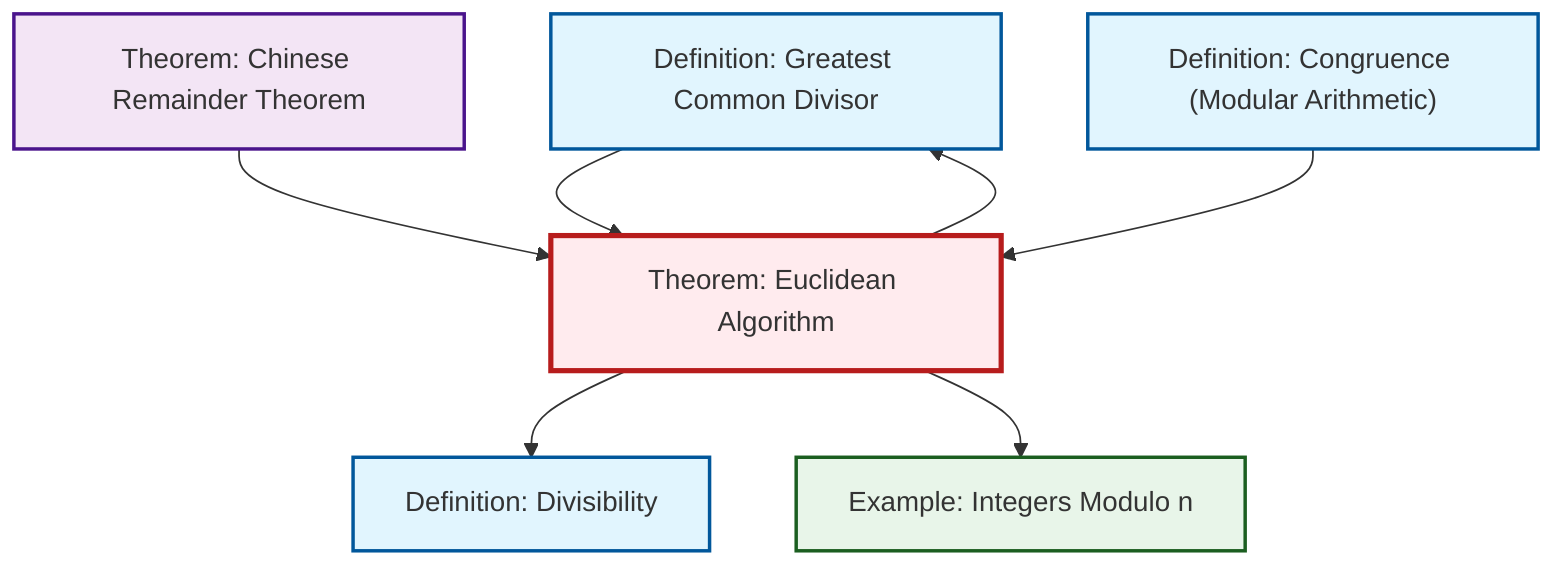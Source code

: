 graph TD
    classDef definition fill:#e1f5fe,stroke:#01579b,stroke-width:2px
    classDef theorem fill:#f3e5f5,stroke:#4a148c,stroke-width:2px
    classDef axiom fill:#fff3e0,stroke:#e65100,stroke-width:2px
    classDef example fill:#e8f5e9,stroke:#1b5e20,stroke-width:2px
    classDef current fill:#ffebee,stroke:#b71c1c,stroke-width:3px
    ex-quotient-integers-mod-n["Example: Integers Modulo n"]:::example
    def-gcd["Definition: Greatest Common Divisor"]:::definition
    def-congruence["Definition: Congruence (Modular Arithmetic)"]:::definition
    thm-chinese-remainder["Theorem: Chinese Remainder Theorem"]:::theorem
    thm-euclidean-algorithm["Theorem: Euclidean Algorithm"]:::theorem
    def-divisibility["Definition: Divisibility"]:::definition
    thm-euclidean-algorithm --> def-divisibility
    def-gcd --> thm-euclidean-algorithm
    thm-euclidean-algorithm --> def-gcd
    thm-chinese-remainder --> thm-euclidean-algorithm
    thm-euclidean-algorithm --> ex-quotient-integers-mod-n
    def-congruence --> thm-euclidean-algorithm
    class thm-euclidean-algorithm current